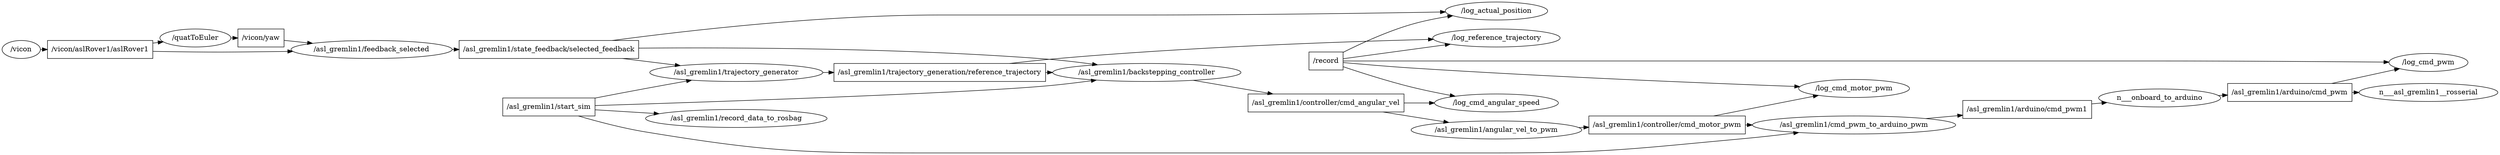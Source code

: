 digraph graphname {
	graph [bb="0,0,4009.5,366",
		compound=True,
		rank=same,
		rankdir=LR,
		ranksep=0.2
	];
	node [label="\N"];
	t___vicon__yaw	 [URL=topic_3A__vicon__yaw,
		height=0.5,
		label="/vicon/yaw",
		pos="426.88,226",
		shape=box,
		tooltip="topic:/vicon/yaw",
		width=1.0694];
	n___asl_gremlin1__feedback_selected	 [URL=__asl_gremlin1__feedback_selected,
		height=0.5,
		label="/asl_gremlin1/feedback_selected",
		pos="605.47,203",
		shape=ellipse,
		tooltip="/asl_gremlin1/feedback_selected",
		width=3.5025];
	t___vicon__yaw -> n___asl_gremlin1__feedback_selected	 [penwidth=1,
		pos="e,511.83,215.06 465.64,221.01 476.48,219.61 488.81,218.02 501.55,216.38"];
	t___asl_gremlin1__trajectory_generation__reference_trajectory	 [URL=topic_3A__asl_gremlin1__trajectory_generation__reference_trajectory,
		height=0.5,
		label="/asl_gremlin1/trajectory_generation/reference_trajectory",
		pos="1497.7,157",
		shape=box,
		tooltip="topic:/asl_gremlin1/trajectory_generation/reference_trajectory",
		width=4.4861];
	n___asl_gremlin1__backstepping_controller	 [URL=__asl_gremlin1__backstepping_controller,
		height=0.5,
		label="/asl_gremlin1/backstepping_controller",
		pos="1820.1,157",
		shape=ellipse,
		tooltip="/asl_gremlin1/backstepping_controller",
		width=4.0802];
	t___asl_gremlin1__trajectory_generation__reference_trajectory -> n___asl_gremlin1__backstepping_controller	 [penwidth=1,
		pos="e,1673.1,157 1659.4,157 1660.5,157 1661.7,157 1662.8,157"];
	n___log_reference_trajectory	 [URL=__log_reference_trajectory,
		height=0.5,
		label="/log_reference_trajectory",
		pos="2378.1,218",
		shape=ellipse,
		tooltip="/log_reference_trajectory",
		width=2.7623];
	t___asl_gremlin1__trajectory_generation__reference_trajectory -> n___log_reference_trajectory	 [penwidth=1,
		pos="e,2279,216.48 1603.3,175.07 1626.3,178.49 1650.5,181.71 1673.2,184 1883.3,205.17 2129.9,213.24 2268.8,216.26"];
	t___asl_gremlin1__controller__cmd_angular_vel	 [URL=topic_3A__asl_gremlin1__controller__cmd_angular_vel,
		height=0.5,
		label="/asl_gremlin1/controller/cmd_angular_vel",
		pos="2104,157",
		shape=box,
		tooltip="topic:/asl_gremlin1/controller/cmd_angular_vel",
		width=3.4167];
	n___asl_gremlin1__angular_vel_to_pwm	 [URL=__asl_gremlin1__angular_vel_to_pwm,
		height=0.5,
		label="/asl_gremlin1/angular_vel_to_pwm",
		pos="2378.1,110",
		shape=ellipse,
		tooltip="/asl_gremlin1/angular_vel_to_pwm",
		width=3.8094];
	t___asl_gremlin1__controller__cmd_angular_vel -> n___asl_gremlin1__angular_vel_to_pwm	 [penwidth=1,
		pos="e,2294.5,124.34 2209.2,138.96 2234,134.71 2260.3,130.2 2284.6,126.04"];
	n___log_cmd_angular_speed	 [URL=__log_cmd_angular_speed,
		height=0.5,
		label="/log_cmd_angular_speed",
		pos="2378.1,164",
		shape=ellipse,
		tooltip="/log_cmd_angular_speed",
		width=2.7623];
	t___asl_gremlin1__controller__cmd_angular_vel -> n___log_cmd_angular_speed	 [penwidth=1,
		pos="e,2279.3,161.48 2227,160.14 2241.1,160.5 2255.4,160.87 2269.3,161.22"];
	t___asl_gremlin1__controller__cmd_motor_pwm	 [URL=topic_3A__asl_gremlin1__controller__cmd_motor_pwm,
		height=0.5,
		label="/asl_gremlin1/controller/cmd_motor_pwm",
		pos="2654.3,133",
		shape=box,
		tooltip="topic:/asl_gremlin1/controller/cmd_motor_pwm",
		width=3.4722];
	n___asl_gremlin1__cmd_pwm_to_arduino_pwm	 [URL=__asl_gremlin1__cmd_pwm_to_arduino_pwm,
		height=0.5,
		label="/asl_gremlin1/cmd_pwm_to_arduino_pwm",
		pos="2958.4,133",
		shape=ellipse,
		tooltip="/asl_gremlin1/cmd_pwm_to_arduino_pwm",
		width=4.5857];
	t___asl_gremlin1__controller__cmd_motor_pwm -> n___asl_gremlin1__cmd_pwm_to_arduino_pwm	 [penwidth=1,
		pos="e,2793.1,133 2779.7,133 2780.8,133 2781.9,133 2783,133"];
	n___log_cmd_motor_pwm	 [URL=__log_cmd_motor_pwm,
		height=0.5,
		label="/log_cmd_motor_pwm",
		pos="2958.4,233",
		shape=ellipse,
		tooltip="/log_cmd_motor_pwm",
		width=2.5817];
	t___asl_gremlin1__controller__cmd_motor_pwm -> n___log_cmd_motor_pwm	 [penwidth=1,
		pos="e,2911.2,217.49 2709.4,151.11 2763.8,169 2846.6,196.25 2901.6,214.33"];
	t___record	 [URL=topic_3A__record,
		height=0.5,
		label="/record",
		pos="2104,264",
		shape=box,
		tooltip="topic:/record",
		width=0.76389];
	n___log_actual_position	 [URL=__log_actual_position,
		height=0.5,
		label="/log_actual_position",
		pos="2378.1,348",
		shape=ellipse,
		tooltip="/log_actual_position",
		width=2.2929];
	t___record -> n___log_actual_position	 [penwidth=1,
		pos="e,2317.6,335.7 2131.7,275.76 2159.1,287.11 2202.4,304.24 2241,316 2262.5,322.56 2286.2,328.53 2307.8,333.49"];
	n___log_cmd_pwm	 [URL=__log_cmd_pwm,
		height=0.5,
		label="/log_cmd_pwm",
		pos="3896.4,299",
		shape=ellipse,
		tooltip="/log_cmd_pwm",
		width=1.8596];
	t___record -> n___log_cmd_pwm	 [penwidth=1,
		pos="e,3829.4,299.74 2131.7,267.27 2212.3,276.49 2453.4,302 2654.3,302 2654.3,302 2654.3,302 3456.9,302 3583.9,302 3731.5,300.73 3819.3,299.85"];
	t___record -> n___log_reference_trajectory	 [penwidth=1,
		pos="e,2305,230.28 2131.6,259.38 2169.5,253.02 2239.4,241.29 2295.1,231.94"];
	t___record -> n___log_cmd_angular_speed	 [penwidth=1,
		pos="e,2300.2,175.22 2131.7,246.06 2158.7,229.43 2201.1,205.19 2241,191 2256.5,185.47 2273.5,180.98 2290,177.36"];
	t___record -> n___log_cmd_motor_pwm	 [penwidth=1,
		pos="e,2866.8,236.32 2132,262.99 2243.6,258.93 2661.2,243.78 2856.5,236.7"];
	t___asl_gremlin1__arduino__cmd_pwm1	 [URL=topic_3A__asl_gremlin1__arduino__cmd_pwm1,
		height=0.5,
		label="/asl_gremlin1/arduino/cmd_pwm1",
		pos="3240.5,205",
		shape=box,
		tooltip="topic:/asl_gremlin1/arduino/cmd_pwm1",
		width=2.8611];
	n___onboard_to_arduino	 [height=0.5,
		pos="3456.9,228",
		width=2.7623];
	t___asl_gremlin1__arduino__cmd_pwm1 -> n___onboard_to_arduino	 [penwidth=1,
		pos="e,3370.9,218.86 3343.6,215.96 3349.3,216.57 3355.1,217.18 3360.7,217.78"];
	t___asl_gremlin1__state_feedback__selected_feedback	 [URL=topic_3A__asl_gremlin1__state_feedback__selected_feedback,
		height=0.5,
		label="/asl_gremlin1/state_feedback/selected_feedback",
		pos="884.56,203",
		shape=box,
		tooltip="topic:/asl_gremlin1/state_feedback/selected_feedback",
		width=3.8611];
	t___asl_gremlin1__state_feedback__selected_feedback -> n___log_actual_position	 [penwidth=1,
		pos="e,2297.8,343.55 936.32,221.05 1041,255.89 1285.8,329 1497.7,329 1497.7,329 1497.7,329 1820.1,329 1985.1,329 2177.3,337.4 2287.7,343.03"];
	t___asl_gremlin1__state_feedback__selected_feedback -> n___asl_gremlin1__backstepping_controller	 [penwidth=1,
		pos="e,1742.3,172.35 1023.8,205.51 1179.2,206.93 1437.8,205.19 1659.2,184 1683,181.72 1708.6,178.01 1732.3,174.06"];
	n___asl_gremlin1__trajectory_generator	 [URL=__asl_gremlin1__trajectory_generator,
		height=0.5,
		label="/asl_gremlin1/trajectory_generator",
		pos="1179.9,157",
		shape=ellipse,
		tooltip="/asl_gremlin1/trajectory_generator",
		width=3.7011];
	t___asl_gremlin1__state_feedback__selected_feedback -> n___asl_gremlin1__trajectory_generator	 [penwidth=1,
		pos="e,1092.2,170.66 1000.4,184.95 1027.5,180.73 1056.1,176.28 1082.3,172.2"];
	t___asl_gremlin1__start_sim	 [URL=topic_3A__asl_gremlin1__start_sim,
		height=0.5,
		label="/asl_gremlin1/start_sim",
		pos="884.56,86",
		shape=box,
		tooltip="topic:/asl_gremlin1/start_sim",
		width=2.0278];
	t___asl_gremlin1__start_sim -> n___asl_gremlin1__backstepping_controller	 [penwidth=1,
		pos="e,1740.2,141.81 957.68,87.485 1095.4,90.874 1402.4,101.24 1659.2,130 1682.3,132.58 1707,136.27 1730.1,140.1"];
	t___asl_gremlin1__start_sim -> n___asl_gremlin1__trajectory_generator	 [penwidth=1,
		pos="e,1114.3,141.22 957.57,103.55 1002.3,114.3 1059.4,128.03 1104.5,138.88"];
	t___asl_gremlin1__start_sim -> n___asl_gremlin1__cmd_pwm_to_arduino_pwm	 [penwidth=1,
		pos="e,2877.5,117.26 957.68,81.68 1072.6,75.273 1302.5,64 1497.7,64 1497.7,64 1497.7,64 2378.1,64 2552.2,64 2753.6,94.993 2867.5,115.44"];
	n___asl_gremlin1__record_data_to_rosbag	 [URL=__asl_gremlin1__record_data_to_rosbag,
		height=0.5,
		label="/asl_gremlin1/record_data_to_rosbag",
		pos="1179.9,18",
		shape=ellipse,
		tooltip="/asl_gremlin1/record_data_to_rosbag",
		width=3.9538];
	t___asl_gremlin1__start_sim -> n___asl_gremlin1__record_data_to_rosbag	 [penwidth=1,
		pos="e,1109.3,33.731 957.68,68.639 982.97,62.676 1011.5,55.995 1037.6,50 1057.6,45.389 1079.3,40.482 1099.5,35.933"];
	t___asl_gremlin1__arduino__cmd_pwm	 [URL=topic_3A__asl_gremlin1__arduino__cmd_pwm,
		height=0.5,
		label="/asl_gremlin1/arduino/cmd_pwm",
		pos="3669.8,239",
		shape=box,
		tooltip="topic:/asl_gremlin1/arduino/cmd_pwm",
		width=2.7639];
	t___asl_gremlin1__arduino__cmd_pwm -> n___log_cmd_pwm	 [penwidth=1,
		pos="e,3848.6,286.34 3737.8,257 3770.1,265.54 3808.1,275.62 3838.9,283.77"];
	n___asl_gremlin1__rosserial	 [height=0.5,
		pos="3896.4,239",
		width=3.1414];
	t___asl_gremlin1__arduino__cmd_pwm -> n___asl_gremlin1__rosserial	 [penwidth=1,
		pos="e,3783.1,239 3769.6,239 3770.7,239 3771.8,239 3772.9,239"];
	t___vicon__aslRover1__aslRover1	 [URL=topic_3A__vicon__aslRover1__aslRover1,
		height=0.5,
		label="/vicon/aslRover1/aslRover1",
		pos="162.49,203",
		shape=box,
		tooltip="topic:/vicon/aslRover1/aslRover1",
		width=2.3194];
	t___vicon__aslRover1__aslRover1 -> n___asl_gremlin1__feedback_selected	 [penwidth=1,
		pos="e,482.1,199.28 246.25,199.34 250.9,199.21 255.51,199.09 259.99,199 351.26,197.13 374.11,197.7 465.38,199 467.52,199.03 469.68,199.06 471.85,199.1"];
	n___quatToEuler	 [URL=__quatToEuler,
		height=0.5,
		label="/quatToEuler",
		pos="317.19,226",
		shape=ellipse,
		tooltip="/quatToEuler",
		width=1.5887];
	t___vicon__aslRover1__aslRover1 -> n___quatToEuler	 [penwidth=1,
		pos="e,265.46,218.31 246.18,215.44 249.25,215.9 252.31,216.35 255.33,216.8"];
	n___vicon	 [URL=__vicon,
		height=0.5,
		label="/vicon",
		pos="32.497,203",
		shape=ellipse,
		tooltip="/vicon",
		width=0.9027];
	n___vicon -> t___vicon__aslRover1__aslRover1	 [penwidth=1,
		pos="e,78.558,203 65.301,203 66.354,203 67.422,203 68.504,203"];
	n___asl_gremlin1__backstepping_controller -> t___asl_gremlin1__controller__cmd_angular_vel	 [penwidth=1,
		pos="e,1980.8,157 1967.1,157 1968.2,157 1969.4,157 1970.5,157"];
	n___asl_gremlin1__feedback_selected -> t___asl_gremlin1__state_feedback__selected_feedback	 [penwidth=1,
		pos="e,745.4,203 731.95,203 733.07,203 734.19,203 735.31,203"];
	n___quatToEuler -> t___vicon__yaw	 [penwidth=1,
		pos="e,388.09,226 374.61,226 375.75,226 376.89,226 378.02,226"];
	n___asl_gremlin1__angular_vel_to_pwm -> t___asl_gremlin1__controller__cmd_motor_pwm	 [penwidth=1,
		pos="e,2528.9,122.56 2494.1,119.65 2502.2,120.34 2510.5,121.03 2518.8,121.72"];
	n___asl_gremlin1__trajectory_generator -> t___asl_gremlin1__trajectory_generation__reference_trajectory	 [penwidth=1,
		pos="e,1336.2,157 1313.3,157 1317.6,157 1321.8,157 1326.1,157"];
	n___asl_gremlin1__cmd_pwm_to_arduino_pwm -> t___asl_gremlin1__arduino__cmd_pwm1	 [penwidth=1,
		pos="e,3169.8,186.96 3023.4,149.61 3064,159.97 3116.6,173.39 3159.9,184.43"];
	n___onboard_to_arduino -> t___asl_gremlin1__arduino__cmd_pwm	 [penwidth=1,
		pos="e,3570.1,233.85 3552.8,232.95 3555.2,233.08 3557.6,233.2 3560.1,233.33"];
}
